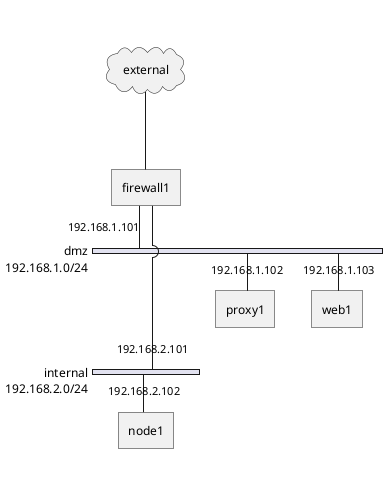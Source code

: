 @startuml single-firewall-dmz
nwdiag {
    external [ shape = "cloud" ];
    external -- firewall1;

    network dmz {
        address = "192.168.1.0/24";
        firewall1 [ address = "192.168.1.101" ];
        proxy1 [ address = "192.168.1.102" ];  
        web1 [ address = "192.168.1.103" ];
    }
    network internal {
        address = "192.168.2.0/24";
        firewall1 [ address = "192.168.2.101" ];
        node1 [ address = "192.168.2.102" ];
    }
}
@enduml